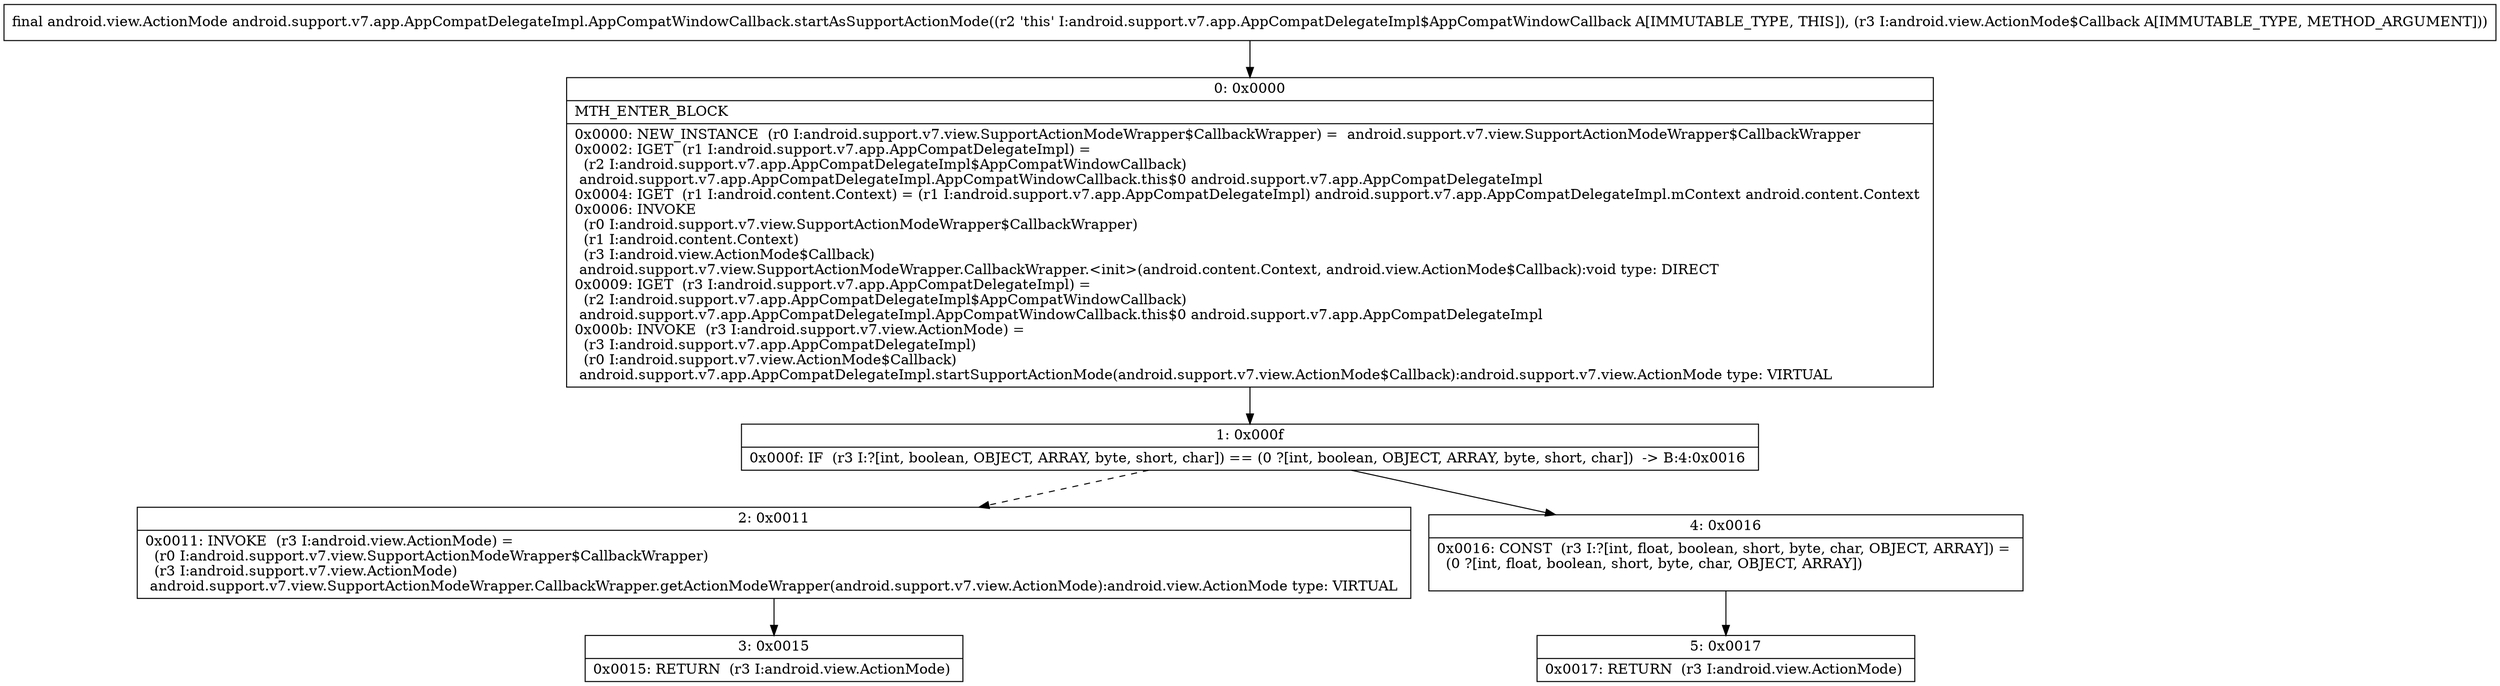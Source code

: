 digraph "CFG forandroid.support.v7.app.AppCompatDelegateImpl.AppCompatWindowCallback.startAsSupportActionMode(Landroid\/view\/ActionMode$Callback;)Landroid\/view\/ActionMode;" {
Node_0 [shape=record,label="{0\:\ 0x0000|MTH_ENTER_BLOCK\l|0x0000: NEW_INSTANCE  (r0 I:android.support.v7.view.SupportActionModeWrapper$CallbackWrapper) =  android.support.v7.view.SupportActionModeWrapper$CallbackWrapper \l0x0002: IGET  (r1 I:android.support.v7.app.AppCompatDelegateImpl) = \l  (r2 I:android.support.v7.app.AppCompatDelegateImpl$AppCompatWindowCallback)\l android.support.v7.app.AppCompatDelegateImpl.AppCompatWindowCallback.this$0 android.support.v7.app.AppCompatDelegateImpl \l0x0004: IGET  (r1 I:android.content.Context) = (r1 I:android.support.v7.app.AppCompatDelegateImpl) android.support.v7.app.AppCompatDelegateImpl.mContext android.content.Context \l0x0006: INVOKE  \l  (r0 I:android.support.v7.view.SupportActionModeWrapper$CallbackWrapper)\l  (r1 I:android.content.Context)\l  (r3 I:android.view.ActionMode$Callback)\l android.support.v7.view.SupportActionModeWrapper.CallbackWrapper.\<init\>(android.content.Context, android.view.ActionMode$Callback):void type: DIRECT \l0x0009: IGET  (r3 I:android.support.v7.app.AppCompatDelegateImpl) = \l  (r2 I:android.support.v7.app.AppCompatDelegateImpl$AppCompatWindowCallback)\l android.support.v7.app.AppCompatDelegateImpl.AppCompatWindowCallback.this$0 android.support.v7.app.AppCompatDelegateImpl \l0x000b: INVOKE  (r3 I:android.support.v7.view.ActionMode) = \l  (r3 I:android.support.v7.app.AppCompatDelegateImpl)\l  (r0 I:android.support.v7.view.ActionMode$Callback)\l android.support.v7.app.AppCompatDelegateImpl.startSupportActionMode(android.support.v7.view.ActionMode$Callback):android.support.v7.view.ActionMode type: VIRTUAL \l}"];
Node_1 [shape=record,label="{1\:\ 0x000f|0x000f: IF  (r3 I:?[int, boolean, OBJECT, ARRAY, byte, short, char]) == (0 ?[int, boolean, OBJECT, ARRAY, byte, short, char])  \-\> B:4:0x0016 \l}"];
Node_2 [shape=record,label="{2\:\ 0x0011|0x0011: INVOKE  (r3 I:android.view.ActionMode) = \l  (r0 I:android.support.v7.view.SupportActionModeWrapper$CallbackWrapper)\l  (r3 I:android.support.v7.view.ActionMode)\l android.support.v7.view.SupportActionModeWrapper.CallbackWrapper.getActionModeWrapper(android.support.v7.view.ActionMode):android.view.ActionMode type: VIRTUAL \l}"];
Node_3 [shape=record,label="{3\:\ 0x0015|0x0015: RETURN  (r3 I:android.view.ActionMode) \l}"];
Node_4 [shape=record,label="{4\:\ 0x0016|0x0016: CONST  (r3 I:?[int, float, boolean, short, byte, char, OBJECT, ARRAY]) = \l  (0 ?[int, float, boolean, short, byte, char, OBJECT, ARRAY])\l \l}"];
Node_5 [shape=record,label="{5\:\ 0x0017|0x0017: RETURN  (r3 I:android.view.ActionMode) \l}"];
MethodNode[shape=record,label="{final android.view.ActionMode android.support.v7.app.AppCompatDelegateImpl.AppCompatWindowCallback.startAsSupportActionMode((r2 'this' I:android.support.v7.app.AppCompatDelegateImpl$AppCompatWindowCallback A[IMMUTABLE_TYPE, THIS]), (r3 I:android.view.ActionMode$Callback A[IMMUTABLE_TYPE, METHOD_ARGUMENT])) }"];
MethodNode -> Node_0;
Node_0 -> Node_1;
Node_1 -> Node_2[style=dashed];
Node_1 -> Node_4;
Node_2 -> Node_3;
Node_4 -> Node_5;
}

